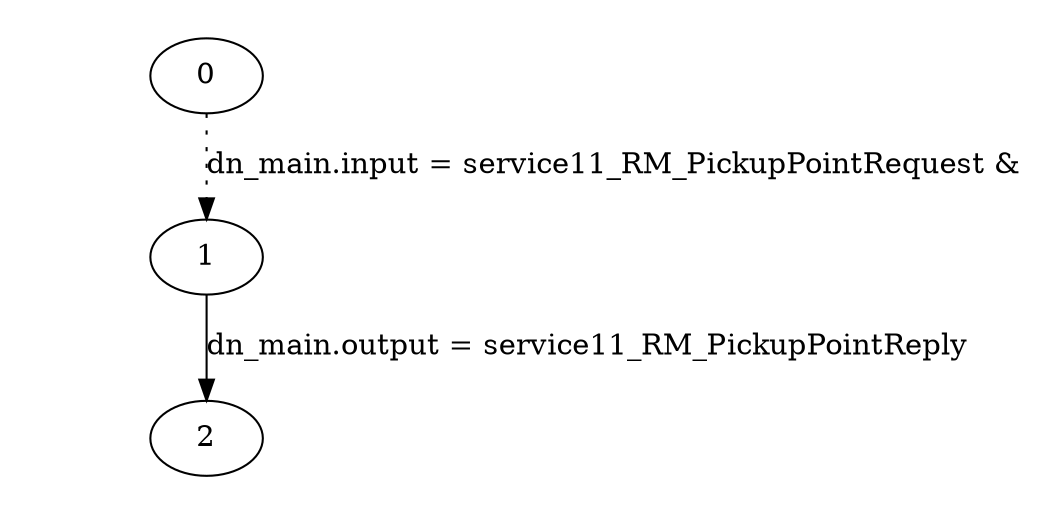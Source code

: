 digraph plan_fsm {
ratio="1.3";
margin="0.2";
size="8.0,11.4";
"0" -> "1" [style=dotted label="dn_main.input = service11_RM_PickupPointRequest &\n"]
"1" -> "2" [label="dn_main.output = service11_RM_PickupPointReply"]
}


